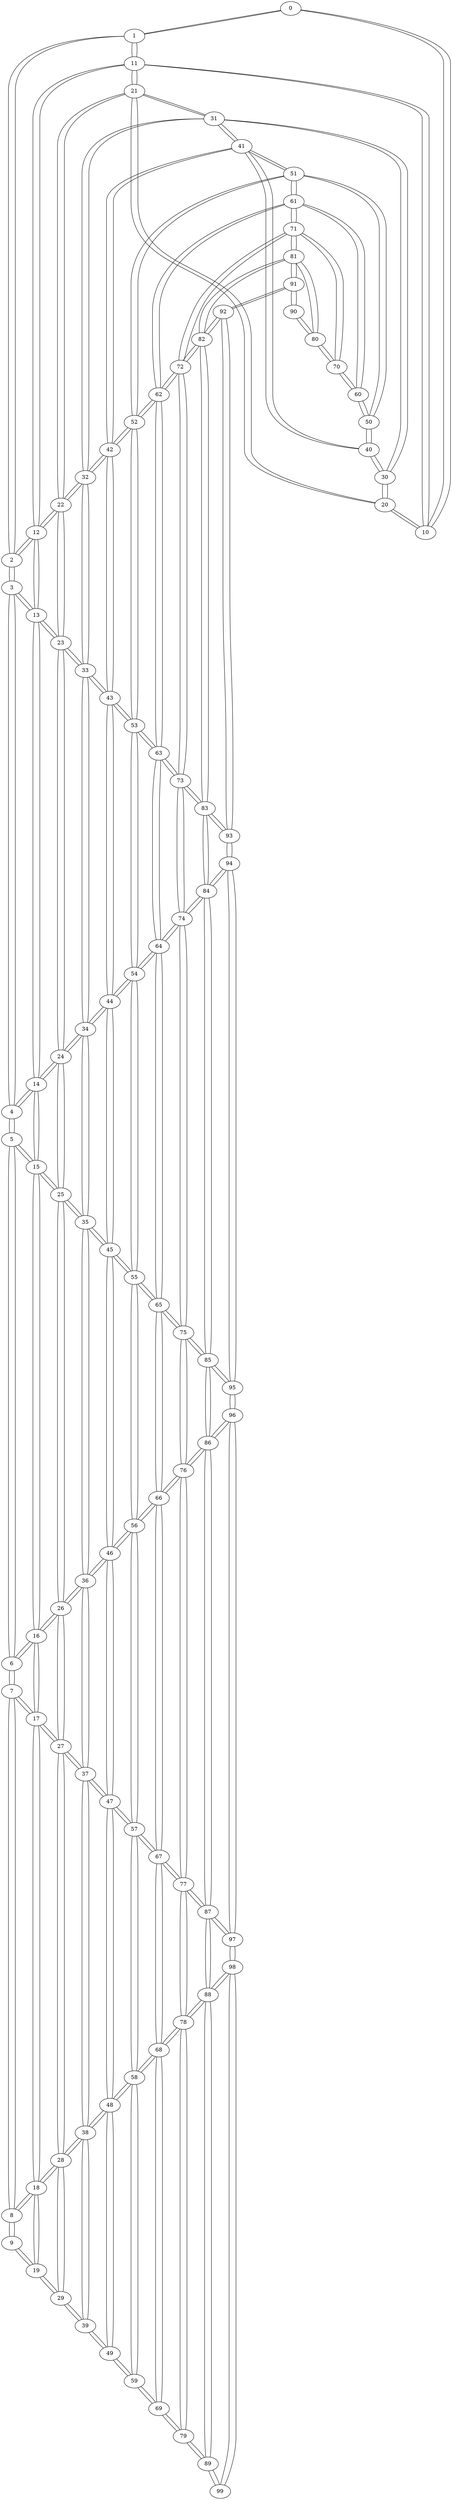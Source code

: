 graph {
0 -- 1
0 -- 10
1 -- 0
1 -- 2
1 -- 11
2 -- 1
2 -- 3
2 -- 12
3 -- 2
3 -- 4
3 -- 13
4 -- 3
4 -- 5
4 -- 14
5 -- 4
5 -- 6
5 -- 15
6 -- 5
6 -- 7
6 -- 16
7 -- 6
7 -- 8
7 -- 17
8 -- 7
8 -- 9
8 -- 18
9 -- 8
9 -- 19
10 -- 0
10 -- 11
10 -- 20
11 -- 10
11 -- 1
11 -- 12
11 -- 21
12 -- 11
12 -- 2
12 -- 13
12 -- 22
13 -- 12
13 -- 3
13 -- 14
13 -- 23
14 -- 13
14 -- 4
14 -- 15
14 -- 24
15 -- 14
15 -- 5
15 -- 16
15 -- 25
16 -- 15
16 -- 6
16 -- 17
16 -- 26
17 -- 16
17 -- 7
17 -- 18
17 -- 27
18 -- 17
18 -- 8
18 -- 19
18 -- 28
19 -- 18
19 -- 9
19 -- 29
20 -- 10
20 -- 21
20 -- 30
21 -- 20
21 -- 11
21 -- 22
21 -- 31
22 -- 21
22 -- 12
22 -- 23
22 -- 32
23 -- 22
23 -- 13
23 -- 24
23 -- 33
24 -- 23
24 -- 14
24 -- 25
24 -- 34
25 -- 24
25 -- 15
25 -- 26
25 -- 35
26 -- 25
26 -- 16
26 -- 27
26 -- 36
27 -- 26
27 -- 17
27 -- 28
27 -- 37
28 -- 27
28 -- 18
28 -- 29
28 -- 38
29 -- 28
29 -- 19
29 -- 39
30 -- 20
30 -- 31
30 -- 40
31 -- 30
31 -- 21
31 -- 32
31 -- 41
32 -- 31
32 -- 22
32 -- 33
32 -- 42
33 -- 32
33 -- 23
33 -- 34
33 -- 43
34 -- 33
34 -- 24
34 -- 35
34 -- 44
35 -- 34
35 -- 25
35 -- 36
35 -- 45
36 -- 35
36 -- 26
36 -- 37
36 -- 46
37 -- 36
37 -- 27
37 -- 38
37 -- 47
38 -- 37
38 -- 28
38 -- 39
38 -- 48
39 -- 38
39 -- 29
39 -- 49
40 -- 30
40 -- 41
40 -- 50
41 -- 40
41 -- 31
41 -- 42
41 -- 51
42 -- 41
42 -- 32
42 -- 43
42 -- 52
43 -- 42
43 -- 33
43 -- 44
43 -- 53
44 -- 43
44 -- 34
44 -- 45
44 -- 54
45 -- 44
45 -- 35
45 -- 46
45 -- 55
46 -- 45
46 -- 36
46 -- 47
46 -- 56
47 -- 46
47 -- 37
47 -- 48
47 -- 57
48 -- 47
48 -- 38
48 -- 49
48 -- 58
49 -- 48
49 -- 39
49 -- 59
50 -- 40
50 -- 51
50 -- 60
51 -- 50
51 -- 41
51 -- 52
51 -- 61
52 -- 51
52 -- 42
52 -- 53
52 -- 62
53 -- 52
53 -- 43
53 -- 54
53 -- 63
54 -- 53
54 -- 44
54 -- 55
54 -- 64
55 -- 54
55 -- 45
55 -- 56
55 -- 65
56 -- 55
56 -- 46
56 -- 57
56 -- 66
57 -- 56
57 -- 47
57 -- 58
57 -- 67
58 -- 57
58 -- 48
58 -- 59
58 -- 68
59 -- 58
59 -- 49
59 -- 69
60 -- 50
60 -- 61
60 -- 70
61 -- 60
61 -- 51
61 -- 62
61 -- 71
62 -- 61
62 -- 52
62 -- 63
62 -- 72
63 -- 62
63 -- 53
63 -- 64
63 -- 73
64 -- 63
64 -- 54
64 -- 65
64 -- 74
65 -- 64
65 -- 55
65 -- 66
65 -- 75
66 -- 65
66 -- 56
66 -- 67
66 -- 76
67 -- 66
67 -- 57
67 -- 68
67 -- 77
68 -- 67
68 -- 58
68 -- 69
68 -- 78
69 -- 68
69 -- 59
69 -- 79
70 -- 60
70 -- 71
70 -- 80
71 -- 70
71 -- 61
71 -- 72
71 -- 81
72 -- 71
72 -- 62
72 -- 73
72 -- 82
73 -- 72
73 -- 63
73 -- 74
73 -- 83
74 -- 73
74 -- 64
74 -- 75
74 -- 84
75 -- 74
75 -- 65
75 -- 76
75 -- 85
76 -- 75
76 -- 66
76 -- 77
76 -- 86
77 -- 76
77 -- 67
77 -- 78
77 -- 87
78 -- 77
78 -- 68
78 -- 79
78 -- 88
79 -- 78
79 -- 69
79 -- 89
80 -- 70
80 -- 81
80 -- 90
81 -- 80
81 -- 71
81 -- 82
81 -- 91
82 -- 81
82 -- 72
82 -- 83
82 -- 92
83 -- 82
83 -- 73
83 -- 84
83 -- 93
84 -- 83
84 -- 74
84 -- 85
84 -- 94
85 -- 84
85 -- 75
85 -- 86
85 -- 95
86 -- 85
86 -- 76
86 -- 87
86 -- 96
87 -- 86
87 -- 77
87 -- 88
87 -- 97
88 -- 87
88 -- 78
88 -- 89
88 -- 98
89 -- 88
89 -- 79
89 -- 99
90 -- 80
90 -- 91
91 -- 90
91 -- 81
91 -- 92
92 -- 91
92 -- 82
92 -- 93
93 -- 92
93 -- 83
93 -- 94
94 -- 93
94 -- 84
94 -- 95
95 -- 94
95 -- 85
95 -- 96
96 -- 95
96 -- 86
96 -- 97
97 -- 96
97 -- 87
97 -- 98
98 -- 97
98 -- 88
98 -- 99
99 -- 98
99 -- 89
}
